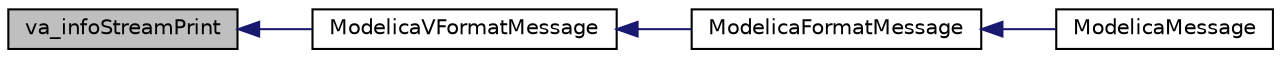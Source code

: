 digraph "va_infoStreamPrint"
{
  edge [fontname="Helvetica",fontsize="10",labelfontname="Helvetica",labelfontsize="10"];
  node [fontname="Helvetica",fontsize="10",shape=record];
  rankdir="LR";
  Node207 [label="va_infoStreamPrint",height=0.2,width=0.4,color="black", fillcolor="grey75", style="filled", fontcolor="black"];
  Node207 -> Node208 [dir="back",color="midnightblue",fontsize="10",style="solid",fontname="Helvetica"];
  Node208 [label="ModelicaVFormatMessage",height=0.2,width=0.4,color="black", fillcolor="white", style="filled",URL="$d7/dcd/group__core_utils.html#ga5a547ca027ee10985fac385086dea82c",tooltip="Output the message under the same format control as the C-function vprintf. "];
  Node208 -> Node209 [dir="back",color="midnightblue",fontsize="10",style="solid",fontname="Helvetica"];
  Node209 [label="ModelicaFormatMessage",height=0.2,width=0.4,color="black", fillcolor="white", style="filled",URL="$d7/dcd/group__core_utils.html#gae6e511105d798b01659cfd79696023f6",tooltip="Output the message under the same format control as the C-function printf. "];
  Node209 -> Node210 [dir="back",color="midnightblue",fontsize="10",style="solid",fontname="Helvetica"];
  Node210 [label="ModelicaMessage",height=0.2,width=0.4,color="black", fillcolor="white", style="filled",URL="$d7/dcd/group__core_utils.html#ga43924242047cc607eb4fd320a2010b2f",tooltip="Output the message string (no format control). "];
}
